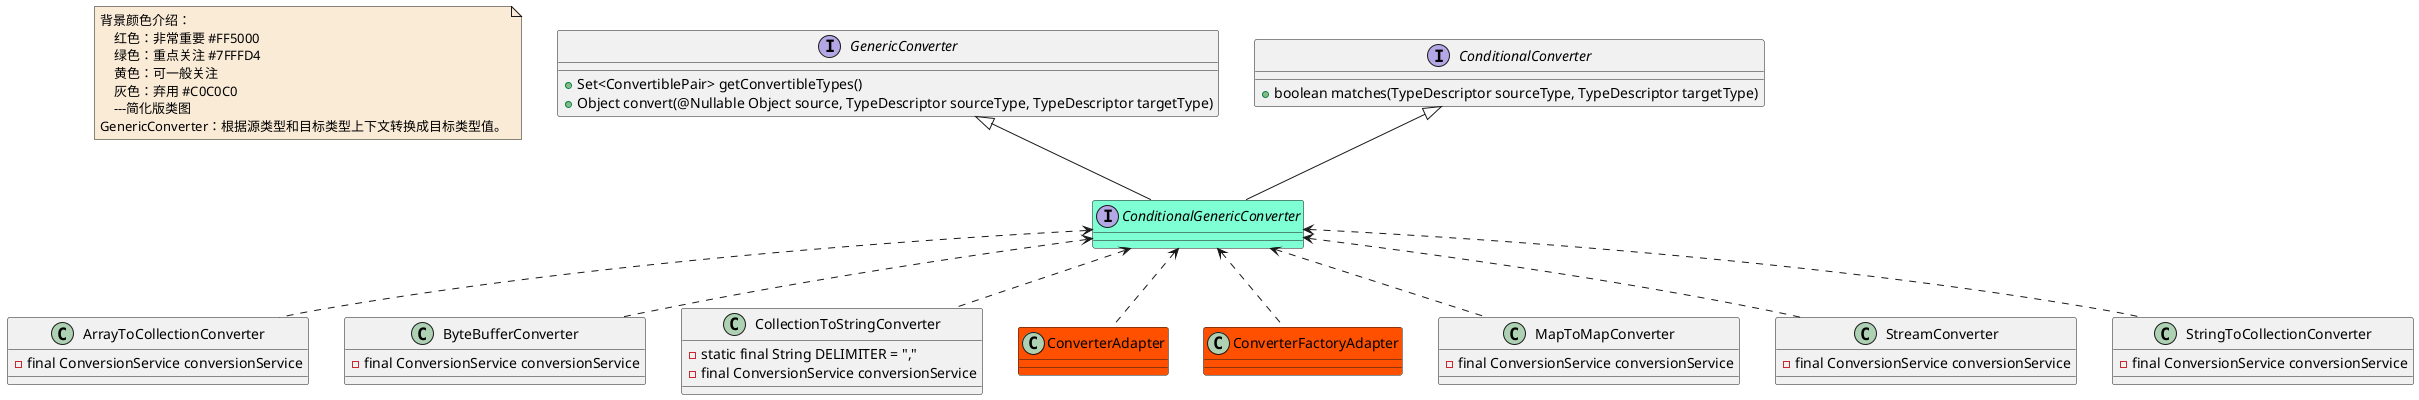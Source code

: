 @startuml

note  as N1 #FAEBD7
    背景颜色介绍：
        红色：非常重要 #FF5000
        绿色：重点关注 #7FFFD4
        黄色：可一般关注
        灰色：弃用 #C0C0C0
        ---简化版类图
    GenericConverter：根据源类型和目标类型上下文转换成目标类型值。
end note

interface GenericConverter
GenericConverter : +Set<ConvertiblePair> getConvertibleTypes()
GenericConverter : +Object convert(@Nullable Object source, TypeDescriptor sourceType, TypeDescriptor targetType)
interface ConditionalGenericConverter #7FFFD4
interface ConditionalConverter
ConditionalConverter : +boolean matches(TypeDescriptor sourceType, TypeDescriptor targetType)
class ArrayToCollectionConverter
ArrayToCollectionConverter : -final ConversionService conversionService
class ByteBufferConverter
ByteBufferConverter : -final ConversionService conversionService
class CollectionToStringConverter
CollectionToStringConverter : -static final String DELIMITER = ","
CollectionToStringConverter : -final ConversionService conversionService
class ConverterAdapter #FF5000
class ConverterFactoryAdapter #FF5000
class MapToMapConverter
MapToMapConverter : -final ConversionService conversionService
class StreamConverter
StreamConverter : -final ConversionService conversionService
class StringToCollectionConverter
StringToCollectionConverter : -final ConversionService conversionService

ConditionalConverter <|-- ConditionalGenericConverter


ConditionalGenericConverter <.. ArrayToCollectionConverter
ConditionalGenericConverter <.. ByteBufferConverter
ConditionalGenericConverter <.. CollectionToStringConverter
ConditionalGenericConverter <.. ConverterAdapter
ConditionalGenericConverter <.. ConverterFactoryAdapter
ConditionalGenericConverter <.. MapToMapConverter
ConditionalGenericConverter <.. StreamConverter
ConditionalGenericConverter <.. StringToCollectionConverter


GenericConverter <|-- ConditionalGenericConverter


@enduml